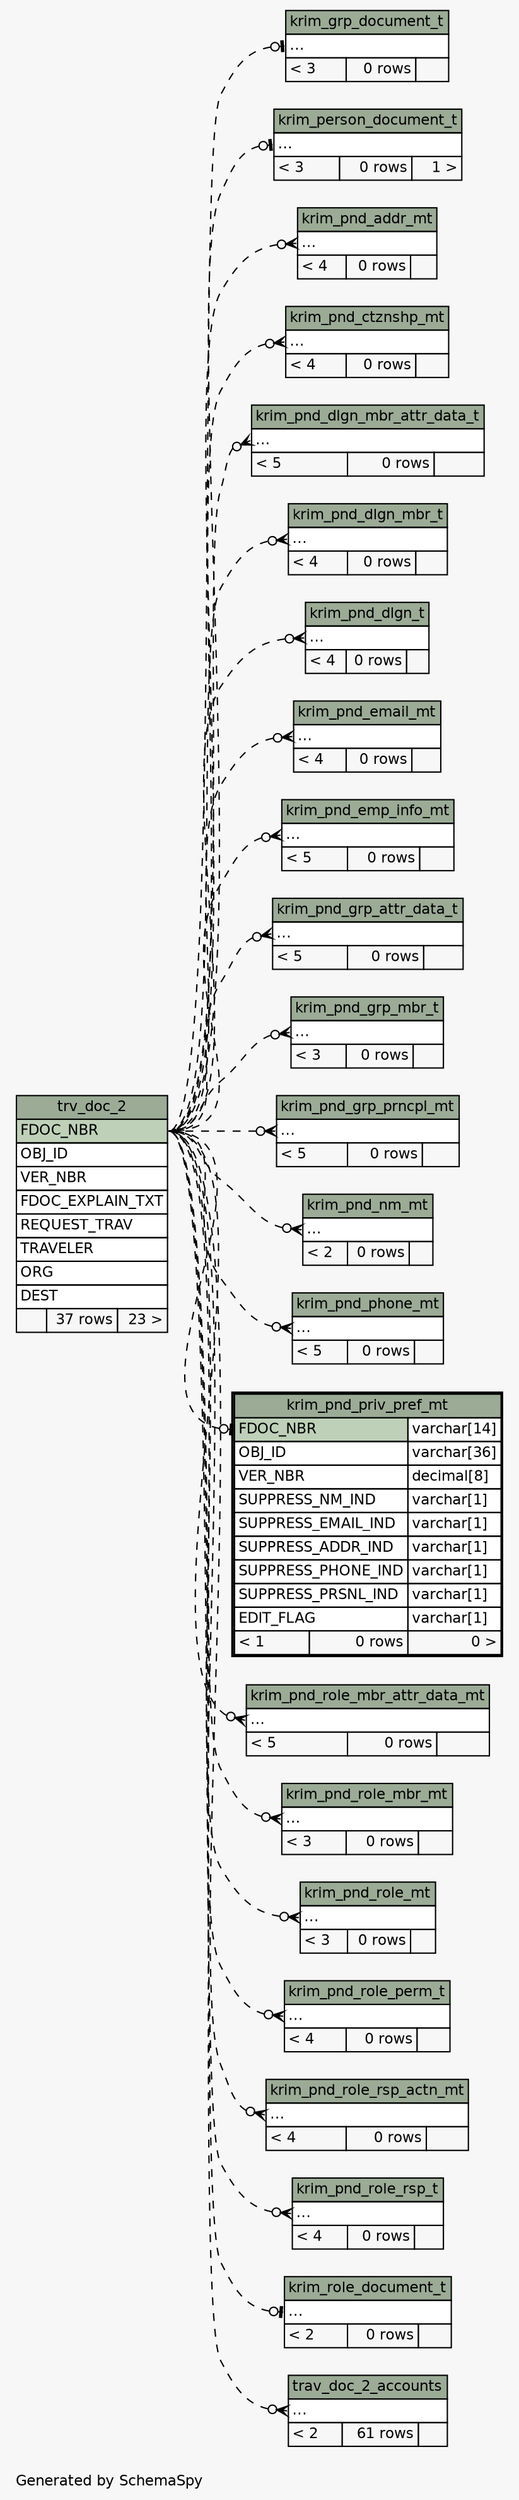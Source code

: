 // dot 2.28.0 on Mac OS X 10.7.2
// SchemaSpy rev 590
digraph "impliedTwoDegreesRelationshipsDiagram" {
  graph [
    rankdir="RL"
    bgcolor="#f7f7f7"
    label="\nGenerated by SchemaSpy"
    labeljust="l"
    nodesep="0.18"
    ranksep="0.46"
    fontname="Helvetica"
    fontsize="11"
  ];
  node [
    fontname="Helvetica"
    fontsize="11"
    shape="plaintext"
  ];
  edge [
    arrowsize="0.8"
  ];
  "krim_grp_document_t":"elipses":w -> "trv_doc_2":"FDOC_NBR":e [arrowhead=none dir=back arrowtail=teeodot style=dashed];
  "krim_person_document_t":"elipses":w -> "trv_doc_2":"FDOC_NBR":e [arrowhead=none dir=back arrowtail=teeodot style=dashed];
  "krim_pnd_addr_mt":"elipses":w -> "trv_doc_2":"FDOC_NBR":e [arrowhead=none dir=back arrowtail=crowodot style=dashed];
  "krim_pnd_ctznshp_mt":"elipses":w -> "trv_doc_2":"FDOC_NBR":e [arrowhead=none dir=back arrowtail=crowodot style=dashed];
  "krim_pnd_dlgn_mbr_attr_data_t":"elipses":w -> "trv_doc_2":"FDOC_NBR":e [arrowhead=none dir=back arrowtail=crowodot style=dashed];
  "krim_pnd_dlgn_mbr_t":"elipses":w -> "trv_doc_2":"FDOC_NBR":e [arrowhead=none dir=back arrowtail=crowodot style=dashed];
  "krim_pnd_dlgn_t":"elipses":w -> "trv_doc_2":"FDOC_NBR":e [arrowhead=none dir=back arrowtail=crowodot style=dashed];
  "krim_pnd_email_mt":"elipses":w -> "trv_doc_2":"FDOC_NBR":e [arrowhead=none dir=back arrowtail=crowodot style=dashed];
  "krim_pnd_emp_info_mt":"elipses":w -> "trv_doc_2":"FDOC_NBR":e [arrowhead=none dir=back arrowtail=crowodot style=dashed];
  "krim_pnd_grp_attr_data_t":"elipses":w -> "trv_doc_2":"FDOC_NBR":e [arrowhead=none dir=back arrowtail=crowodot style=dashed];
  "krim_pnd_grp_mbr_t":"elipses":w -> "trv_doc_2":"FDOC_NBR":e [arrowhead=none dir=back arrowtail=crowodot style=dashed];
  "krim_pnd_grp_prncpl_mt":"elipses":w -> "trv_doc_2":"FDOC_NBR":e [arrowhead=none dir=back arrowtail=crowodot style=dashed];
  "krim_pnd_nm_mt":"elipses":w -> "trv_doc_2":"FDOC_NBR":e [arrowhead=none dir=back arrowtail=crowodot style=dashed];
  "krim_pnd_phone_mt":"elipses":w -> "trv_doc_2":"FDOC_NBR":e [arrowhead=none dir=back arrowtail=crowodot style=dashed];
  "krim_pnd_priv_pref_mt":"FDOC_NBR":w -> "trv_doc_2":"FDOC_NBR":e [arrowhead=none dir=back arrowtail=teeodot style=dashed];
  "krim_pnd_role_mbr_attr_data_mt":"elipses":w -> "trv_doc_2":"FDOC_NBR":e [arrowhead=none dir=back arrowtail=crowodot style=dashed];
  "krim_pnd_role_mbr_mt":"elipses":w -> "trv_doc_2":"FDOC_NBR":e [arrowhead=none dir=back arrowtail=crowodot style=dashed];
  "krim_pnd_role_mt":"elipses":w -> "trv_doc_2":"FDOC_NBR":e [arrowhead=none dir=back arrowtail=crowodot style=dashed];
  "krim_pnd_role_perm_t":"elipses":w -> "trv_doc_2":"FDOC_NBR":e [arrowhead=none dir=back arrowtail=crowodot style=dashed];
  "krim_pnd_role_rsp_actn_mt":"elipses":w -> "trv_doc_2":"FDOC_NBR":e [arrowhead=none dir=back arrowtail=crowodot style=dashed];
  "krim_pnd_role_rsp_t":"elipses":w -> "trv_doc_2":"FDOC_NBR":e [arrowhead=none dir=back arrowtail=crowodot style=dashed];
  "krim_role_document_t":"elipses":w -> "trv_doc_2":"FDOC_NBR":e [arrowhead=none dir=back arrowtail=teeodot style=dashed];
  "trav_doc_2_accounts":"elipses":w -> "trv_doc_2":"FDOC_NBR":e [arrowhead=none dir=back arrowtail=crowodot style=dashed];
  "krim_grp_document_t" [
    label=<
    <TABLE BORDER="0" CELLBORDER="1" CELLSPACING="0" BGCOLOR="#ffffff">
      <TR><TD COLSPAN="3" BGCOLOR="#9bab96" ALIGN="CENTER">krim_grp_document_t</TD></TR>
      <TR><TD PORT="elipses" COLSPAN="3" ALIGN="LEFT">...</TD></TR>
      <TR><TD ALIGN="LEFT" BGCOLOR="#f7f7f7">&lt; 3</TD><TD ALIGN="RIGHT" BGCOLOR="#f7f7f7">0 rows</TD><TD ALIGN="RIGHT" BGCOLOR="#f7f7f7">  </TD></TR>
    </TABLE>>
    URL="krim_grp_document_t.html"
    tooltip="krim_grp_document_t"
  ];
  "krim_person_document_t" [
    label=<
    <TABLE BORDER="0" CELLBORDER="1" CELLSPACING="0" BGCOLOR="#ffffff">
      <TR><TD COLSPAN="3" BGCOLOR="#9bab96" ALIGN="CENTER">krim_person_document_t</TD></TR>
      <TR><TD PORT="elipses" COLSPAN="3" ALIGN="LEFT">...</TD></TR>
      <TR><TD ALIGN="LEFT" BGCOLOR="#f7f7f7">&lt; 3</TD><TD ALIGN="RIGHT" BGCOLOR="#f7f7f7">0 rows</TD><TD ALIGN="RIGHT" BGCOLOR="#f7f7f7">1 &gt;</TD></TR>
    </TABLE>>
    URL="krim_person_document_t.html"
    tooltip="krim_person_document_t"
  ];
  "krim_pnd_addr_mt" [
    label=<
    <TABLE BORDER="0" CELLBORDER="1" CELLSPACING="0" BGCOLOR="#ffffff">
      <TR><TD COLSPAN="3" BGCOLOR="#9bab96" ALIGN="CENTER">krim_pnd_addr_mt</TD></TR>
      <TR><TD PORT="elipses" COLSPAN="3" ALIGN="LEFT">...</TD></TR>
      <TR><TD ALIGN="LEFT" BGCOLOR="#f7f7f7">&lt; 4</TD><TD ALIGN="RIGHT" BGCOLOR="#f7f7f7">0 rows</TD><TD ALIGN="RIGHT" BGCOLOR="#f7f7f7">  </TD></TR>
    </TABLE>>
    URL="krim_pnd_addr_mt.html"
    tooltip="krim_pnd_addr_mt"
  ];
  "krim_pnd_ctznshp_mt" [
    label=<
    <TABLE BORDER="0" CELLBORDER="1" CELLSPACING="0" BGCOLOR="#ffffff">
      <TR><TD COLSPAN="3" BGCOLOR="#9bab96" ALIGN="CENTER">krim_pnd_ctznshp_mt</TD></TR>
      <TR><TD PORT="elipses" COLSPAN="3" ALIGN="LEFT">...</TD></TR>
      <TR><TD ALIGN="LEFT" BGCOLOR="#f7f7f7">&lt; 4</TD><TD ALIGN="RIGHT" BGCOLOR="#f7f7f7">0 rows</TD><TD ALIGN="RIGHT" BGCOLOR="#f7f7f7">  </TD></TR>
    </TABLE>>
    URL="krim_pnd_ctznshp_mt.html"
    tooltip="krim_pnd_ctznshp_mt"
  ];
  "krim_pnd_dlgn_mbr_attr_data_t" [
    label=<
    <TABLE BORDER="0" CELLBORDER="1" CELLSPACING="0" BGCOLOR="#ffffff">
      <TR><TD COLSPAN="3" BGCOLOR="#9bab96" ALIGN="CENTER">krim_pnd_dlgn_mbr_attr_data_t</TD></TR>
      <TR><TD PORT="elipses" COLSPAN="3" ALIGN="LEFT">...</TD></TR>
      <TR><TD ALIGN="LEFT" BGCOLOR="#f7f7f7">&lt; 5</TD><TD ALIGN="RIGHT" BGCOLOR="#f7f7f7">0 rows</TD><TD ALIGN="RIGHT" BGCOLOR="#f7f7f7">  </TD></TR>
    </TABLE>>
    URL="krim_pnd_dlgn_mbr_attr_data_t.html"
    tooltip="krim_pnd_dlgn_mbr_attr_data_t"
  ];
  "krim_pnd_dlgn_mbr_t" [
    label=<
    <TABLE BORDER="0" CELLBORDER="1" CELLSPACING="0" BGCOLOR="#ffffff">
      <TR><TD COLSPAN="3" BGCOLOR="#9bab96" ALIGN="CENTER">krim_pnd_dlgn_mbr_t</TD></TR>
      <TR><TD PORT="elipses" COLSPAN="3" ALIGN="LEFT">...</TD></TR>
      <TR><TD ALIGN="LEFT" BGCOLOR="#f7f7f7">&lt; 4</TD><TD ALIGN="RIGHT" BGCOLOR="#f7f7f7">0 rows</TD><TD ALIGN="RIGHT" BGCOLOR="#f7f7f7">  </TD></TR>
    </TABLE>>
    URL="krim_pnd_dlgn_mbr_t.html"
    tooltip="krim_pnd_dlgn_mbr_t"
  ];
  "krim_pnd_dlgn_t" [
    label=<
    <TABLE BORDER="0" CELLBORDER="1" CELLSPACING="0" BGCOLOR="#ffffff">
      <TR><TD COLSPAN="3" BGCOLOR="#9bab96" ALIGN="CENTER">krim_pnd_dlgn_t</TD></TR>
      <TR><TD PORT="elipses" COLSPAN="3" ALIGN="LEFT">...</TD></TR>
      <TR><TD ALIGN="LEFT" BGCOLOR="#f7f7f7">&lt; 4</TD><TD ALIGN="RIGHT" BGCOLOR="#f7f7f7">0 rows</TD><TD ALIGN="RIGHT" BGCOLOR="#f7f7f7">  </TD></TR>
    </TABLE>>
    URL="krim_pnd_dlgn_t.html"
    tooltip="krim_pnd_dlgn_t"
  ];
  "krim_pnd_email_mt" [
    label=<
    <TABLE BORDER="0" CELLBORDER="1" CELLSPACING="0" BGCOLOR="#ffffff">
      <TR><TD COLSPAN="3" BGCOLOR="#9bab96" ALIGN="CENTER">krim_pnd_email_mt</TD></TR>
      <TR><TD PORT="elipses" COLSPAN="3" ALIGN="LEFT">...</TD></TR>
      <TR><TD ALIGN="LEFT" BGCOLOR="#f7f7f7">&lt; 4</TD><TD ALIGN="RIGHT" BGCOLOR="#f7f7f7">0 rows</TD><TD ALIGN="RIGHT" BGCOLOR="#f7f7f7">  </TD></TR>
    </TABLE>>
    URL="krim_pnd_email_mt.html"
    tooltip="krim_pnd_email_mt"
  ];
  "krim_pnd_emp_info_mt" [
    label=<
    <TABLE BORDER="0" CELLBORDER="1" CELLSPACING="0" BGCOLOR="#ffffff">
      <TR><TD COLSPAN="3" BGCOLOR="#9bab96" ALIGN="CENTER">krim_pnd_emp_info_mt</TD></TR>
      <TR><TD PORT="elipses" COLSPAN="3" ALIGN="LEFT">...</TD></TR>
      <TR><TD ALIGN="LEFT" BGCOLOR="#f7f7f7">&lt; 5</TD><TD ALIGN="RIGHT" BGCOLOR="#f7f7f7">0 rows</TD><TD ALIGN="RIGHT" BGCOLOR="#f7f7f7">  </TD></TR>
    </TABLE>>
    URL="krim_pnd_emp_info_mt.html"
    tooltip="krim_pnd_emp_info_mt"
  ];
  "krim_pnd_grp_attr_data_t" [
    label=<
    <TABLE BORDER="0" CELLBORDER="1" CELLSPACING="0" BGCOLOR="#ffffff">
      <TR><TD COLSPAN="3" BGCOLOR="#9bab96" ALIGN="CENTER">krim_pnd_grp_attr_data_t</TD></TR>
      <TR><TD PORT="elipses" COLSPAN="3" ALIGN="LEFT">...</TD></TR>
      <TR><TD ALIGN="LEFT" BGCOLOR="#f7f7f7">&lt; 5</TD><TD ALIGN="RIGHT" BGCOLOR="#f7f7f7">0 rows</TD><TD ALIGN="RIGHT" BGCOLOR="#f7f7f7">  </TD></TR>
    </TABLE>>
    URL="krim_pnd_grp_attr_data_t.html"
    tooltip="krim_pnd_grp_attr_data_t"
  ];
  "krim_pnd_grp_mbr_t" [
    label=<
    <TABLE BORDER="0" CELLBORDER="1" CELLSPACING="0" BGCOLOR="#ffffff">
      <TR><TD COLSPAN="3" BGCOLOR="#9bab96" ALIGN="CENTER">krim_pnd_grp_mbr_t</TD></TR>
      <TR><TD PORT="elipses" COLSPAN="3" ALIGN="LEFT">...</TD></TR>
      <TR><TD ALIGN="LEFT" BGCOLOR="#f7f7f7">&lt; 3</TD><TD ALIGN="RIGHT" BGCOLOR="#f7f7f7">0 rows</TD><TD ALIGN="RIGHT" BGCOLOR="#f7f7f7">  </TD></TR>
    </TABLE>>
    URL="krim_pnd_grp_mbr_t.html"
    tooltip="krim_pnd_grp_mbr_t"
  ];
  "krim_pnd_grp_prncpl_mt" [
    label=<
    <TABLE BORDER="0" CELLBORDER="1" CELLSPACING="0" BGCOLOR="#ffffff">
      <TR><TD COLSPAN="3" BGCOLOR="#9bab96" ALIGN="CENTER">krim_pnd_grp_prncpl_mt</TD></TR>
      <TR><TD PORT="elipses" COLSPAN="3" ALIGN="LEFT">...</TD></TR>
      <TR><TD ALIGN="LEFT" BGCOLOR="#f7f7f7">&lt; 5</TD><TD ALIGN="RIGHT" BGCOLOR="#f7f7f7">0 rows</TD><TD ALIGN="RIGHT" BGCOLOR="#f7f7f7">  </TD></TR>
    </TABLE>>
    URL="krim_pnd_grp_prncpl_mt.html"
    tooltip="krim_pnd_grp_prncpl_mt"
  ];
  "krim_pnd_nm_mt" [
    label=<
    <TABLE BORDER="0" CELLBORDER="1" CELLSPACING="0" BGCOLOR="#ffffff">
      <TR><TD COLSPAN="3" BGCOLOR="#9bab96" ALIGN="CENTER">krim_pnd_nm_mt</TD></TR>
      <TR><TD PORT="elipses" COLSPAN="3" ALIGN="LEFT">...</TD></TR>
      <TR><TD ALIGN="LEFT" BGCOLOR="#f7f7f7">&lt; 2</TD><TD ALIGN="RIGHT" BGCOLOR="#f7f7f7">0 rows</TD><TD ALIGN="RIGHT" BGCOLOR="#f7f7f7">  </TD></TR>
    </TABLE>>
    URL="krim_pnd_nm_mt.html"
    tooltip="krim_pnd_nm_mt"
  ];
  "krim_pnd_phone_mt" [
    label=<
    <TABLE BORDER="0" CELLBORDER="1" CELLSPACING="0" BGCOLOR="#ffffff">
      <TR><TD COLSPAN="3" BGCOLOR="#9bab96" ALIGN="CENTER">krim_pnd_phone_mt</TD></TR>
      <TR><TD PORT="elipses" COLSPAN="3" ALIGN="LEFT">...</TD></TR>
      <TR><TD ALIGN="LEFT" BGCOLOR="#f7f7f7">&lt; 5</TD><TD ALIGN="RIGHT" BGCOLOR="#f7f7f7">0 rows</TD><TD ALIGN="RIGHT" BGCOLOR="#f7f7f7">  </TD></TR>
    </TABLE>>
    URL="krim_pnd_phone_mt.html"
    tooltip="krim_pnd_phone_mt"
  ];
  "krim_pnd_priv_pref_mt" [
    label=<
    <TABLE BORDER="2" CELLBORDER="1" CELLSPACING="0" BGCOLOR="#ffffff">
      <TR><TD COLSPAN="3" BGCOLOR="#9bab96" ALIGN="CENTER">krim_pnd_priv_pref_mt</TD></TR>
      <TR><TD PORT="FDOC_NBR" COLSPAN="2" BGCOLOR="#bed1b8" ALIGN="LEFT">FDOC_NBR</TD><TD PORT="FDOC_NBR.type" ALIGN="LEFT">varchar[14]</TD></TR>
      <TR><TD PORT="OBJ_ID" COLSPAN="2" ALIGN="LEFT">OBJ_ID</TD><TD PORT="OBJ_ID.type" ALIGN="LEFT">varchar[36]</TD></TR>
      <TR><TD PORT="VER_NBR" COLSPAN="2" ALIGN="LEFT">VER_NBR</TD><TD PORT="VER_NBR.type" ALIGN="LEFT">decimal[8]</TD></TR>
      <TR><TD PORT="SUPPRESS_NM_IND" COLSPAN="2" ALIGN="LEFT">SUPPRESS_NM_IND</TD><TD PORT="SUPPRESS_NM_IND.type" ALIGN="LEFT">varchar[1]</TD></TR>
      <TR><TD PORT="SUPPRESS_EMAIL_IND" COLSPAN="2" ALIGN="LEFT">SUPPRESS_EMAIL_IND</TD><TD PORT="SUPPRESS_EMAIL_IND.type" ALIGN="LEFT">varchar[1]</TD></TR>
      <TR><TD PORT="SUPPRESS_ADDR_IND" COLSPAN="2" ALIGN="LEFT">SUPPRESS_ADDR_IND</TD><TD PORT="SUPPRESS_ADDR_IND.type" ALIGN="LEFT">varchar[1]</TD></TR>
      <TR><TD PORT="SUPPRESS_PHONE_IND" COLSPAN="2" ALIGN="LEFT">SUPPRESS_PHONE_IND</TD><TD PORT="SUPPRESS_PHONE_IND.type" ALIGN="LEFT">varchar[1]</TD></TR>
      <TR><TD PORT="SUPPRESS_PRSNL_IND" COLSPAN="2" ALIGN="LEFT">SUPPRESS_PRSNL_IND</TD><TD PORT="SUPPRESS_PRSNL_IND.type" ALIGN="LEFT">varchar[1]</TD></TR>
      <TR><TD PORT="EDIT_FLAG" COLSPAN="2" ALIGN="LEFT">EDIT_FLAG</TD><TD PORT="EDIT_FLAG.type" ALIGN="LEFT">varchar[1]</TD></TR>
      <TR><TD ALIGN="LEFT" BGCOLOR="#f7f7f7">&lt; 1</TD><TD ALIGN="RIGHT" BGCOLOR="#f7f7f7">0 rows</TD><TD ALIGN="RIGHT" BGCOLOR="#f7f7f7">0 &gt;</TD></TR>
    </TABLE>>
    URL="krim_pnd_priv_pref_mt.html"
    tooltip="krim_pnd_priv_pref_mt"
  ];
  "krim_pnd_role_mbr_attr_data_mt" [
    label=<
    <TABLE BORDER="0" CELLBORDER="1" CELLSPACING="0" BGCOLOR="#ffffff">
      <TR><TD COLSPAN="3" BGCOLOR="#9bab96" ALIGN="CENTER">krim_pnd_role_mbr_attr_data_mt</TD></TR>
      <TR><TD PORT="elipses" COLSPAN="3" ALIGN="LEFT">...</TD></TR>
      <TR><TD ALIGN="LEFT" BGCOLOR="#f7f7f7">&lt; 5</TD><TD ALIGN="RIGHT" BGCOLOR="#f7f7f7">0 rows</TD><TD ALIGN="RIGHT" BGCOLOR="#f7f7f7">  </TD></TR>
    </TABLE>>
    URL="krim_pnd_role_mbr_attr_data_mt.html"
    tooltip="krim_pnd_role_mbr_attr_data_mt"
  ];
  "krim_pnd_role_mbr_mt" [
    label=<
    <TABLE BORDER="0" CELLBORDER="1" CELLSPACING="0" BGCOLOR="#ffffff">
      <TR><TD COLSPAN="3" BGCOLOR="#9bab96" ALIGN="CENTER">krim_pnd_role_mbr_mt</TD></TR>
      <TR><TD PORT="elipses" COLSPAN="3" ALIGN="LEFT">...</TD></TR>
      <TR><TD ALIGN="LEFT" BGCOLOR="#f7f7f7">&lt; 3</TD><TD ALIGN="RIGHT" BGCOLOR="#f7f7f7">0 rows</TD><TD ALIGN="RIGHT" BGCOLOR="#f7f7f7">  </TD></TR>
    </TABLE>>
    URL="krim_pnd_role_mbr_mt.html"
    tooltip="krim_pnd_role_mbr_mt"
  ];
  "krim_pnd_role_mt" [
    label=<
    <TABLE BORDER="0" CELLBORDER="1" CELLSPACING="0" BGCOLOR="#ffffff">
      <TR><TD COLSPAN="3" BGCOLOR="#9bab96" ALIGN="CENTER">krim_pnd_role_mt</TD></TR>
      <TR><TD PORT="elipses" COLSPAN="3" ALIGN="LEFT">...</TD></TR>
      <TR><TD ALIGN="LEFT" BGCOLOR="#f7f7f7">&lt; 3</TD><TD ALIGN="RIGHT" BGCOLOR="#f7f7f7">0 rows</TD><TD ALIGN="RIGHT" BGCOLOR="#f7f7f7">  </TD></TR>
    </TABLE>>
    URL="krim_pnd_role_mt.html"
    tooltip="krim_pnd_role_mt"
  ];
  "krim_pnd_role_perm_t" [
    label=<
    <TABLE BORDER="0" CELLBORDER="1" CELLSPACING="0" BGCOLOR="#ffffff">
      <TR><TD COLSPAN="3" BGCOLOR="#9bab96" ALIGN="CENTER">krim_pnd_role_perm_t</TD></TR>
      <TR><TD PORT="elipses" COLSPAN="3" ALIGN="LEFT">...</TD></TR>
      <TR><TD ALIGN="LEFT" BGCOLOR="#f7f7f7">&lt; 4</TD><TD ALIGN="RIGHT" BGCOLOR="#f7f7f7">0 rows</TD><TD ALIGN="RIGHT" BGCOLOR="#f7f7f7">  </TD></TR>
    </TABLE>>
    URL="krim_pnd_role_perm_t.html"
    tooltip="krim_pnd_role_perm_t"
  ];
  "krim_pnd_role_rsp_actn_mt" [
    label=<
    <TABLE BORDER="0" CELLBORDER="1" CELLSPACING="0" BGCOLOR="#ffffff">
      <TR><TD COLSPAN="3" BGCOLOR="#9bab96" ALIGN="CENTER">krim_pnd_role_rsp_actn_mt</TD></TR>
      <TR><TD PORT="elipses" COLSPAN="3" ALIGN="LEFT">...</TD></TR>
      <TR><TD ALIGN="LEFT" BGCOLOR="#f7f7f7">&lt; 4</TD><TD ALIGN="RIGHT" BGCOLOR="#f7f7f7">0 rows</TD><TD ALIGN="RIGHT" BGCOLOR="#f7f7f7">  </TD></TR>
    </TABLE>>
    URL="krim_pnd_role_rsp_actn_mt.html"
    tooltip="krim_pnd_role_rsp_actn_mt"
  ];
  "krim_pnd_role_rsp_t" [
    label=<
    <TABLE BORDER="0" CELLBORDER="1" CELLSPACING="0" BGCOLOR="#ffffff">
      <TR><TD COLSPAN="3" BGCOLOR="#9bab96" ALIGN="CENTER">krim_pnd_role_rsp_t</TD></TR>
      <TR><TD PORT="elipses" COLSPAN="3" ALIGN="LEFT">...</TD></TR>
      <TR><TD ALIGN="LEFT" BGCOLOR="#f7f7f7">&lt; 4</TD><TD ALIGN="RIGHT" BGCOLOR="#f7f7f7">0 rows</TD><TD ALIGN="RIGHT" BGCOLOR="#f7f7f7">  </TD></TR>
    </TABLE>>
    URL="krim_pnd_role_rsp_t.html"
    tooltip="krim_pnd_role_rsp_t"
  ];
  "krim_role_document_t" [
    label=<
    <TABLE BORDER="0" CELLBORDER="1" CELLSPACING="0" BGCOLOR="#ffffff">
      <TR><TD COLSPAN="3" BGCOLOR="#9bab96" ALIGN="CENTER">krim_role_document_t</TD></TR>
      <TR><TD PORT="elipses" COLSPAN="3" ALIGN="LEFT">...</TD></TR>
      <TR><TD ALIGN="LEFT" BGCOLOR="#f7f7f7">&lt; 2</TD><TD ALIGN="RIGHT" BGCOLOR="#f7f7f7">0 rows</TD><TD ALIGN="RIGHT" BGCOLOR="#f7f7f7">  </TD></TR>
    </TABLE>>
    URL="krim_role_document_t.html"
    tooltip="krim_role_document_t"
  ];
  "trav_doc_2_accounts" [
    label=<
    <TABLE BORDER="0" CELLBORDER="1" CELLSPACING="0" BGCOLOR="#ffffff">
      <TR><TD COLSPAN="3" BGCOLOR="#9bab96" ALIGN="CENTER">trav_doc_2_accounts</TD></TR>
      <TR><TD PORT="elipses" COLSPAN="3" ALIGN="LEFT">...</TD></TR>
      <TR><TD ALIGN="LEFT" BGCOLOR="#f7f7f7">&lt; 2</TD><TD ALIGN="RIGHT" BGCOLOR="#f7f7f7">61 rows</TD><TD ALIGN="RIGHT" BGCOLOR="#f7f7f7">  </TD></TR>
    </TABLE>>
    URL="trav_doc_2_accounts.html"
    tooltip="trav_doc_2_accounts"
  ];
  "trv_doc_2" [
    label=<
    <TABLE BORDER="0" CELLBORDER="1" CELLSPACING="0" BGCOLOR="#ffffff">
      <TR><TD COLSPAN="3" BGCOLOR="#9bab96" ALIGN="CENTER">trv_doc_2</TD></TR>
      <TR><TD PORT="FDOC_NBR" COLSPAN="3" BGCOLOR="#bed1b8" ALIGN="LEFT">FDOC_NBR</TD></TR>
      <TR><TD PORT="OBJ_ID" COLSPAN="3" ALIGN="LEFT">OBJ_ID</TD></TR>
      <TR><TD PORT="VER_NBR" COLSPAN="3" ALIGN="LEFT">VER_NBR</TD></TR>
      <TR><TD PORT="FDOC_EXPLAIN_TXT" COLSPAN="3" ALIGN="LEFT">FDOC_EXPLAIN_TXT</TD></TR>
      <TR><TD PORT="REQUEST_TRAV" COLSPAN="3" ALIGN="LEFT">REQUEST_TRAV</TD></TR>
      <TR><TD PORT="TRAVELER" COLSPAN="3" ALIGN="LEFT">TRAVELER</TD></TR>
      <TR><TD PORT="ORG" COLSPAN="3" ALIGN="LEFT">ORG</TD></TR>
      <TR><TD PORT="DEST" COLSPAN="3" ALIGN="LEFT">DEST</TD></TR>
      <TR><TD ALIGN="LEFT" BGCOLOR="#f7f7f7">  </TD><TD ALIGN="RIGHT" BGCOLOR="#f7f7f7">37 rows</TD><TD ALIGN="RIGHT" BGCOLOR="#f7f7f7">23 &gt;</TD></TR>
    </TABLE>>
    URL="trv_doc_2.html"
    tooltip="trv_doc_2"
  ];
}
